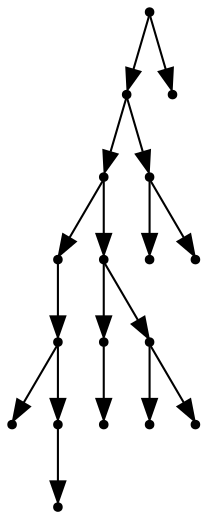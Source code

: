 digraph {
  17 [shape=point];
  15 [shape=point];
  11 [shape=point];
  4 [shape=point];
  3 [shape=point];
  0 [shape=point];
  2 [shape=point];
  1 [shape=point];
  10 [shape=point];
  6 [shape=point];
  5 [shape=point];
  9 [shape=point];
  7 [shape=point];
  8 [shape=point];
  14 [shape=point];
  12 [shape=point];
  13 [shape=point];
  16 [shape=point];
17 -> 15;
15 -> 11;
11 -> 4;
4 -> 3;
3 -> 0;
3 -> 2;
2 -> 1;
11 -> 10;
10 -> 6;
6 -> 5;
10 -> 9;
9 -> 7;
9 -> 8;
15 -> 14;
14 -> 12;
14 -> 13;
17 -> 16;
}
